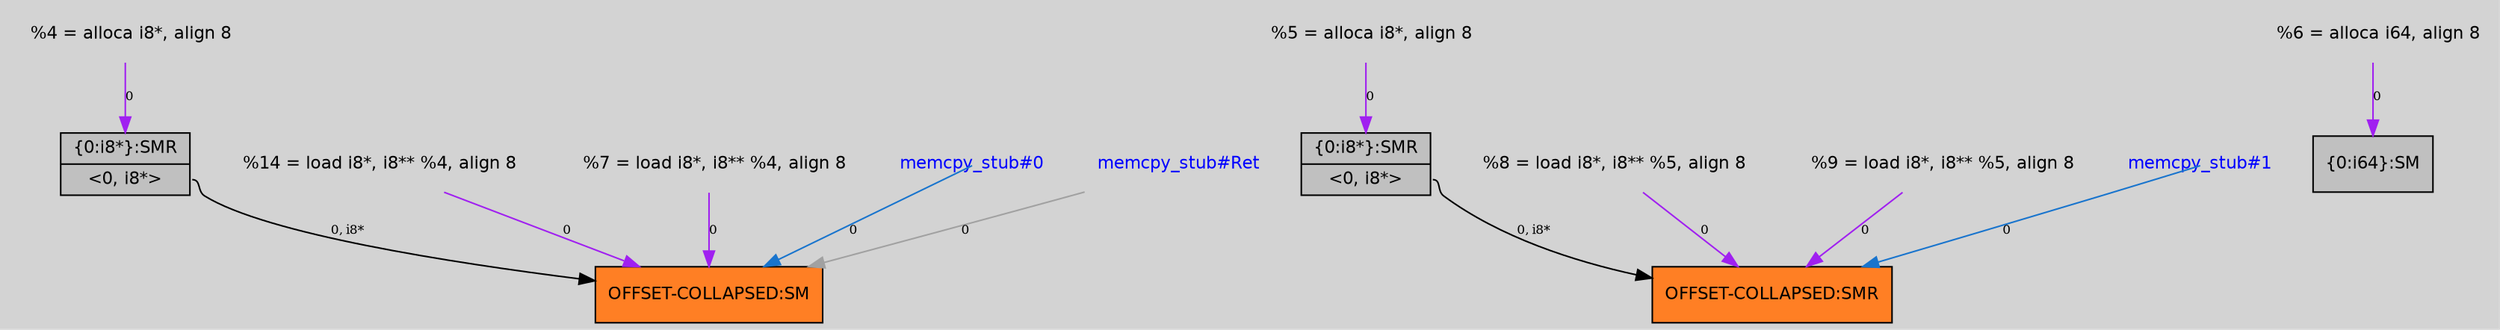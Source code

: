 digraph unnamed {
	graph [center=true, ratio=true, bgcolor=lightgray, fontname=Helvetica];
	node  [fontname=Helvetica, fontsize=11];

	Node0x4a2f9c0 [shape=record,fillcolor=chocolate1, style=filled,label="{OFFSET-COLLAPSED:SM}"];
	Node0x4a2dfb0 [shape=record,fillcolor=chocolate1, style=filled,label="{OFFSET-COLLAPSED:SMR}"];
	Node0x4a2e790 [shape=record,fillcolor=gray, style=filled,label="{\{0:i8*\}:SMR|{<s0>\<0, i8*\>}}"];
	Node0x4a2eef0 [shape=record,fillcolor=gray, style=filled,label="{\{0:i8*\}:SMR|{<s0>\<0, i8*\>}}"];
	Node0x4a323e0 [shape=record,fillcolor=gray, style=filled,label="{\{0:i64\}:SM}"];
	Node0x4a2c648 [shape=plaintext, label ="  %8 = load i8*, i8** %5, align 8"];
	Node0x4a2c648 -> Node0x4a2dfb0[arrowtail=tee,label="0",fontsize=8,color=purple];
	Node0x4a2cae8 [shape=plaintext, label ="  %14 = load i8*, i8** %4, align 8"];
	Node0x4a2cae8 -> Node0x4a2f9c0[arrowtail=tee,label="0",fontsize=8,color=purple];
	Node0x4a2c3c8 [shape=plaintext, label ="  %7 = load i8*, i8** %4, align 8"];
	Node0x4a2c3c8 -> Node0x4a2f9c0[arrowtail=tee,label="0",fontsize=8,color=purple];
	Node0x4a2c7e8 [shape=plaintext, label ="  %9 = load i8*, i8** %5, align 8"];
	Node0x4a2c7e8 -> Node0x4a2dfb0[arrowtail=tee,label="0",fontsize=8,color=purple];
	Node0x4a2c0d8 [shape=plaintext, label ="  %4 = alloca i8*, align 8"];
	Node0x4a2c0d8 -> Node0x4a2e790[arrowtail=tee,label="0",fontsize=8,color=purple];
	Node0x4a2c188 [shape=plaintext, label ="  %5 = alloca i8*, align 8"];
	Node0x4a2c188 -> Node0x4a2eef0[arrowtail=tee,label="0",fontsize=8,color=purple];
	Node0x4a2c1e8 [shape=plaintext, label ="  %6 = alloca i64, align 8"];
	Node0x4a2c1e8 -> Node0x4a323e0[arrowtail=tee,label="0",fontsize=8,color=purple];
	Node0x4a2bfd8 [shape=plaintext,fontcolor=blue, label ="memcpy_stub#1"];
	Node0x4a2bfd8 -> Node0x4a2dfb0[tailclip=false,color=dodgerblue3,label="0",fontsize=8];
	Node0x4a2bfb0 [shape=plaintext,fontcolor=blue, label ="memcpy_stub#0"];
	Node0x4a2bfb0 -> Node0x4a2f9c0[tailclip=false,color=dodgerblue3,label="0",fontsize=8];
	Node0x4a03b58 [shape=plaintext,fontcolor=blue, label ="memcpy_stub#Ret"];
	Node0x4a03b58 -> Node0x4a2f9c0[arrowtail=tee,color=gray63,label="0",fontsize=8];
	Node0x4a2e790:s0 -> Node0x4a2f9c0[arrowtail=tee,label="0, i8*",fontsize=8];
	Node0x4a2eef0:s0 -> Node0x4a2dfb0[arrowtail=tee,label="0, i8*",fontsize=8];
}
